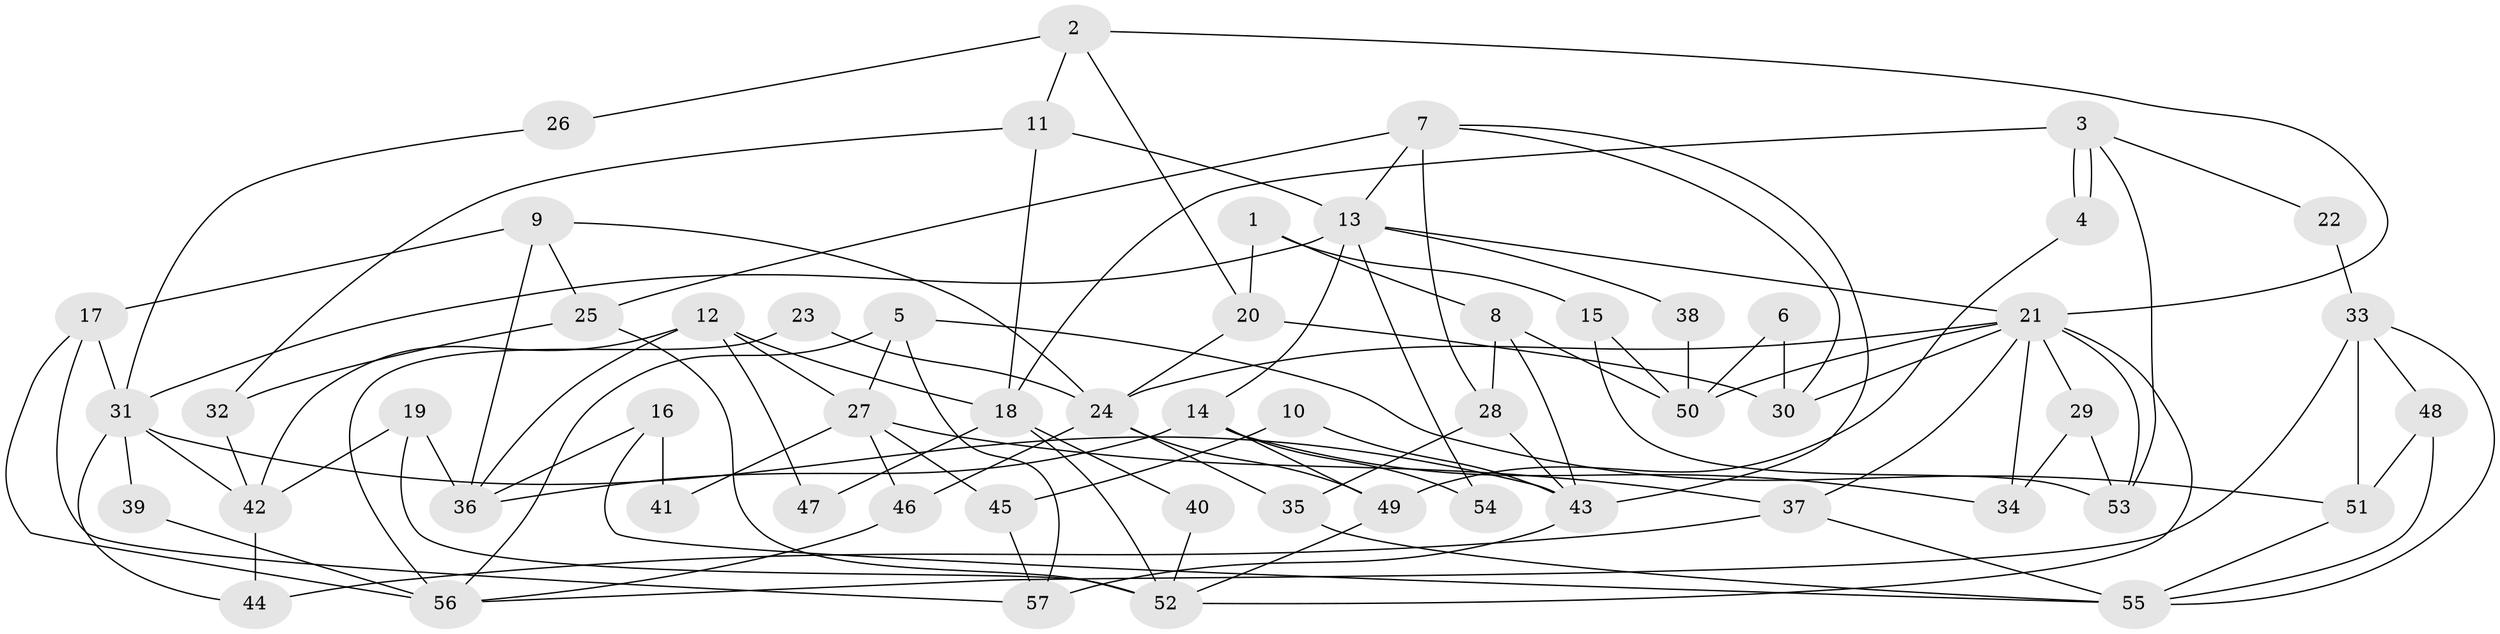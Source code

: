 // Generated by graph-tools (version 1.1) at 2025/36/03/09/25 02:36:24]
// undirected, 57 vertices, 114 edges
graph export_dot {
graph [start="1"]
  node [color=gray90,style=filled];
  1;
  2;
  3;
  4;
  5;
  6;
  7;
  8;
  9;
  10;
  11;
  12;
  13;
  14;
  15;
  16;
  17;
  18;
  19;
  20;
  21;
  22;
  23;
  24;
  25;
  26;
  27;
  28;
  29;
  30;
  31;
  32;
  33;
  34;
  35;
  36;
  37;
  38;
  39;
  40;
  41;
  42;
  43;
  44;
  45;
  46;
  47;
  48;
  49;
  50;
  51;
  52;
  53;
  54;
  55;
  56;
  57;
  1 -- 20;
  1 -- 8;
  1 -- 15;
  2 -- 21;
  2 -- 20;
  2 -- 11;
  2 -- 26;
  3 -- 18;
  3 -- 4;
  3 -- 4;
  3 -- 22;
  3 -- 53;
  4 -- 49;
  5 -- 57;
  5 -- 56;
  5 -- 27;
  5 -- 51;
  6 -- 50;
  6 -- 30;
  7 -- 43;
  7 -- 13;
  7 -- 25;
  7 -- 28;
  7 -- 30;
  8 -- 50;
  8 -- 28;
  8 -- 43;
  9 -- 17;
  9 -- 36;
  9 -- 24;
  9 -- 25;
  10 -- 43;
  10 -- 45;
  11 -- 18;
  11 -- 13;
  11 -- 32;
  12 -- 42;
  12 -- 27;
  12 -- 18;
  12 -- 36;
  12 -- 47;
  13 -- 31;
  13 -- 14;
  13 -- 21;
  13 -- 38;
  13 -- 54;
  14 -- 49;
  14 -- 34;
  14 -- 36;
  14 -- 54;
  15 -- 53;
  15 -- 50;
  16 -- 55;
  16 -- 36;
  16 -- 41;
  17 -- 31;
  17 -- 56;
  17 -- 57;
  18 -- 52;
  18 -- 40;
  18 -- 47;
  19 -- 52;
  19 -- 36;
  19 -- 42;
  20 -- 24;
  20 -- 30;
  21 -- 53;
  21 -- 24;
  21 -- 29;
  21 -- 30;
  21 -- 34;
  21 -- 37;
  21 -- 50;
  21 -- 52;
  22 -- 33;
  23 -- 56;
  23 -- 24;
  24 -- 35;
  24 -- 46;
  24 -- 49;
  25 -- 32;
  25 -- 52;
  26 -- 31;
  27 -- 37;
  27 -- 41;
  27 -- 45;
  27 -- 46;
  28 -- 43;
  28 -- 35;
  29 -- 34;
  29 -- 53;
  31 -- 44;
  31 -- 42;
  31 -- 39;
  31 -- 43;
  32 -- 42;
  33 -- 51;
  33 -- 55;
  33 -- 48;
  33 -- 56;
  35 -- 55;
  37 -- 55;
  37 -- 44;
  38 -- 50;
  39 -- 56;
  40 -- 52;
  42 -- 44;
  43 -- 57;
  45 -- 57;
  46 -- 56;
  48 -- 51;
  48 -- 55;
  49 -- 52;
  51 -- 55;
}
